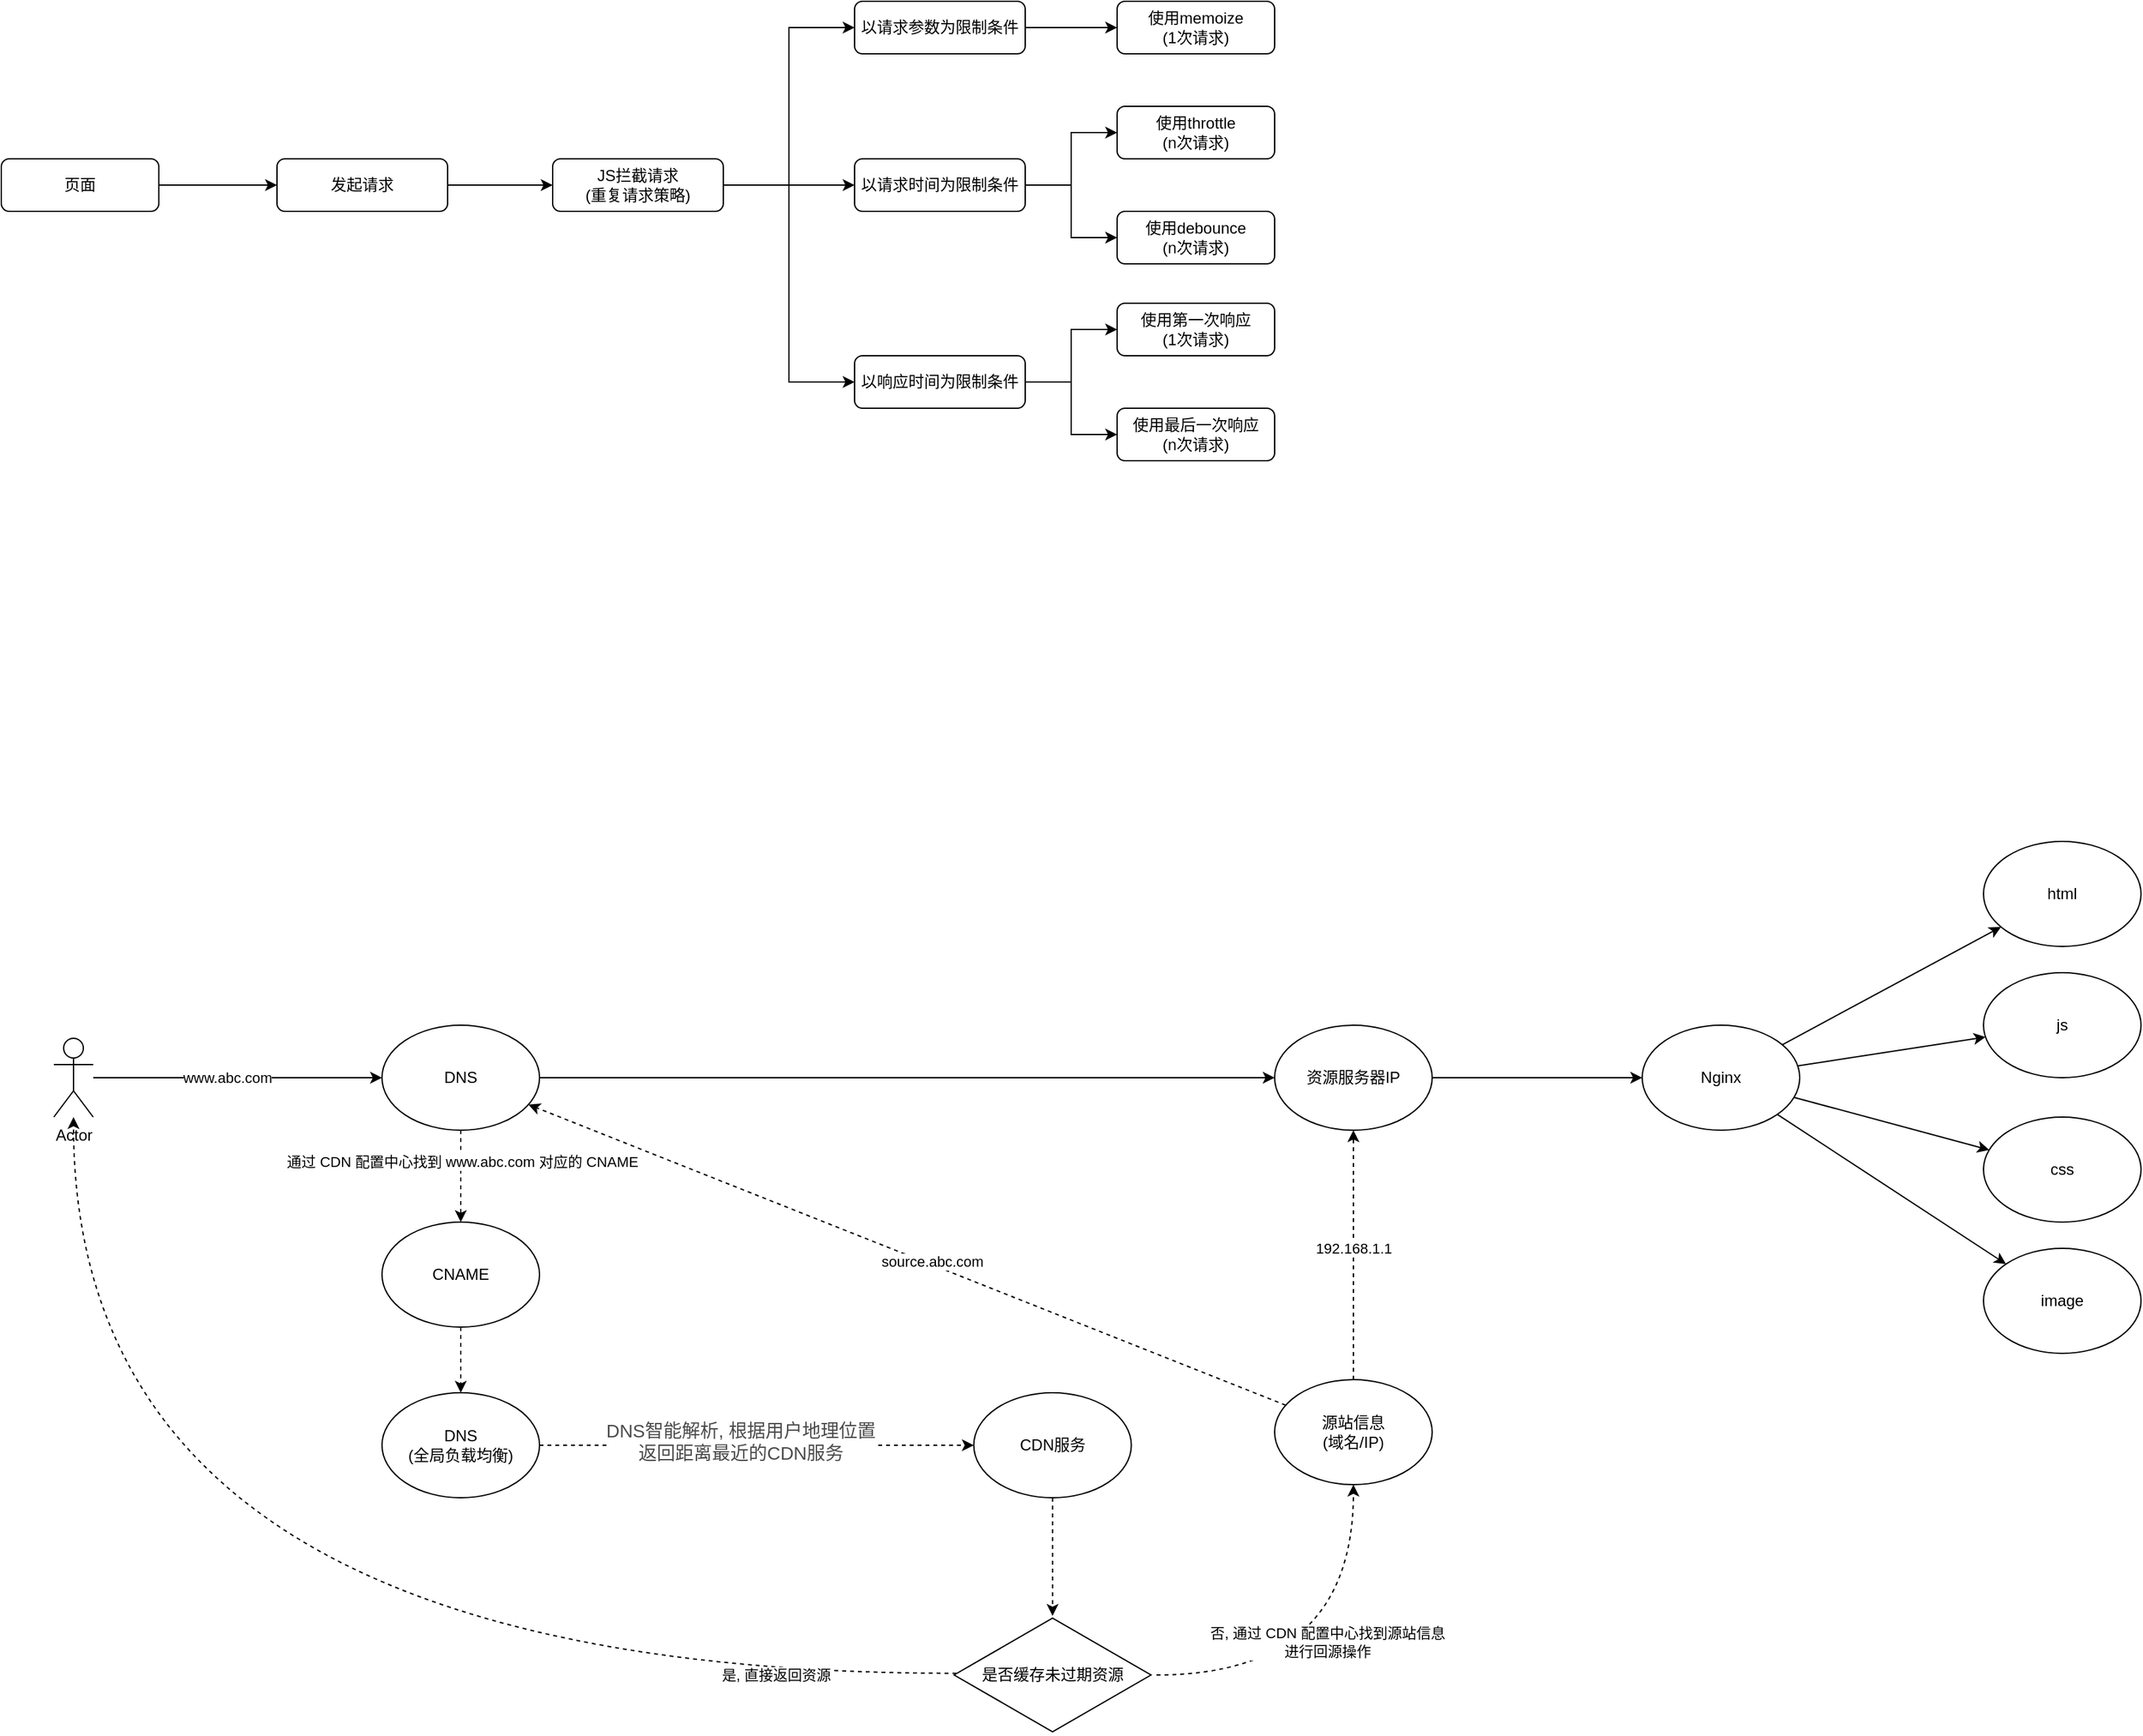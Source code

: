 <mxfile version="15.8.8" type="github">
  <diagram id="C5RBs43oDa-KdzZeNtuy" name="Page-1">
    <mxGraphModel dx="1205" dy="1702" grid="1" gridSize="10" guides="1" tooltips="1" connect="1" arrows="1" fold="1" page="1" pageScale="1" pageWidth="827" pageHeight="1169" math="0" shadow="0">
      <root>
        <mxCell id="WIyWlLk6GJQsqaUBKTNV-0" />
        <mxCell id="WIyWlLk6GJQsqaUBKTNV-1" parent="WIyWlLk6GJQsqaUBKTNV-0" />
        <mxCell id="CIkHukfEwXbe2Xlf_tDN-55" value="" style="edgeStyle=orthogonalEdgeStyle;rounded=0;orthogonalLoop=1;jettySize=auto;html=1;" parent="WIyWlLk6GJQsqaUBKTNV-1" source="WIyWlLk6GJQsqaUBKTNV-3" target="CIkHukfEwXbe2Xlf_tDN-0" edge="1">
          <mxGeometry relative="1" as="geometry">
            <mxPoint x="240" y="-140" as="targetPoint" />
          </mxGeometry>
        </mxCell>
        <mxCell id="WIyWlLk6GJQsqaUBKTNV-3" value="页面" style="rounded=1;whiteSpace=wrap;html=1;fontSize=12;glass=0;strokeWidth=1;shadow=0;" parent="WIyWlLk6GJQsqaUBKTNV-1" vertex="1">
          <mxGeometry x="40" y="-160" width="120" height="40" as="geometry" />
        </mxCell>
        <mxCell id="CIkHukfEwXbe2Xlf_tDN-3" style="edgeStyle=orthogonalEdgeStyle;rounded=0;orthogonalLoop=1;jettySize=auto;html=1;entryX=0;entryY=0.5;entryDx=0;entryDy=0;exitX=1;exitY=0.5;exitDx=0;exitDy=0;" parent="WIyWlLk6GJQsqaUBKTNV-1" source="CIkHukfEwXbe2Xlf_tDN-33" target="CIkHukfEwXbe2Xlf_tDN-2" edge="1">
          <mxGeometry relative="1" as="geometry">
            <mxPoint x="630" y="-140" as="sourcePoint" />
          </mxGeometry>
        </mxCell>
        <mxCell id="CIkHukfEwXbe2Xlf_tDN-13" style="edgeStyle=orthogonalEdgeStyle;rounded=0;orthogonalLoop=1;jettySize=auto;html=1;entryX=0;entryY=0.5;entryDx=0;entryDy=0;exitX=1;exitY=0.5;exitDx=0;exitDy=0;" parent="WIyWlLk6GJQsqaUBKTNV-1" source="CIkHukfEwXbe2Xlf_tDN-33" target="CIkHukfEwXbe2Xlf_tDN-12" edge="1">
          <mxGeometry relative="1" as="geometry">
            <mxPoint x="630" y="-140" as="sourcePoint" />
          </mxGeometry>
        </mxCell>
        <mxCell id="CIkHukfEwXbe2Xlf_tDN-20" style="edgeStyle=orthogonalEdgeStyle;rounded=0;orthogonalLoop=1;jettySize=auto;html=1;entryX=0;entryY=0.5;entryDx=0;entryDy=0;exitX=1;exitY=0.5;exitDx=0;exitDy=0;" parent="WIyWlLk6GJQsqaUBKTNV-1" source="CIkHukfEwXbe2Xlf_tDN-33" target="CIkHukfEwXbe2Xlf_tDN-19" edge="1">
          <mxGeometry relative="1" as="geometry">
            <mxPoint x="630" y="-140" as="sourcePoint" />
          </mxGeometry>
        </mxCell>
        <mxCell id="CIkHukfEwXbe2Xlf_tDN-34" value="" style="edgeStyle=orthogonalEdgeStyle;rounded=0;orthogonalLoop=1;jettySize=auto;html=1;" parent="WIyWlLk6GJQsqaUBKTNV-1" source="CIkHukfEwXbe2Xlf_tDN-0" target="CIkHukfEwXbe2Xlf_tDN-33" edge="1">
          <mxGeometry relative="1" as="geometry" />
        </mxCell>
        <mxCell id="CIkHukfEwXbe2Xlf_tDN-0" value="发起请求" style="rounded=1;whiteSpace=wrap;html=1;fontSize=12;glass=0;strokeWidth=1;shadow=0;" parent="WIyWlLk6GJQsqaUBKTNV-1" vertex="1">
          <mxGeometry x="250" y="-160" width="130" height="40" as="geometry" />
        </mxCell>
        <mxCell id="CIkHukfEwXbe2Xlf_tDN-14" style="edgeStyle=orthogonalEdgeStyle;rounded=0;orthogonalLoop=1;jettySize=auto;html=1;" parent="WIyWlLk6GJQsqaUBKTNV-1" source="CIkHukfEwXbe2Xlf_tDN-2" target="CIkHukfEwXbe2Xlf_tDN-4" edge="1">
          <mxGeometry relative="1" as="geometry" />
        </mxCell>
        <mxCell id="CIkHukfEwXbe2Xlf_tDN-16" value="" style="edgeStyle=orthogonalEdgeStyle;rounded=0;orthogonalLoop=1;jettySize=auto;html=1;" parent="WIyWlLk6GJQsqaUBKTNV-1" source="CIkHukfEwXbe2Xlf_tDN-2" target="CIkHukfEwXbe2Xlf_tDN-5" edge="1">
          <mxGeometry relative="1" as="geometry">
            <mxPoint x="900" y="10" as="targetPoint" />
          </mxGeometry>
        </mxCell>
        <mxCell id="CIkHukfEwXbe2Xlf_tDN-2" value="以响应时间为限制条件" style="rounded=1;whiteSpace=wrap;html=1;fontSize=12;glass=0;strokeWidth=1;shadow=0;" parent="WIyWlLk6GJQsqaUBKTNV-1" vertex="1">
          <mxGeometry x="690" y="-10" width="130" height="40" as="geometry" />
        </mxCell>
        <mxCell id="CIkHukfEwXbe2Xlf_tDN-4" value="使用第一次响应&lt;br&gt;(1次请求)" style="rounded=1;whiteSpace=wrap;html=1;fontSize=12;glass=0;strokeWidth=1;shadow=0;" parent="WIyWlLk6GJQsqaUBKTNV-1" vertex="1">
          <mxGeometry x="890" y="-50" width="120" height="40" as="geometry" />
        </mxCell>
        <mxCell id="CIkHukfEwXbe2Xlf_tDN-5" value="使用最后一次响应&lt;br&gt;(n次请求)" style="rounded=1;whiteSpace=wrap;html=1;fontSize=12;glass=0;strokeWidth=1;shadow=0;" parent="WIyWlLk6GJQsqaUBKTNV-1" vertex="1">
          <mxGeometry x="890" y="30" width="120" height="40" as="geometry" />
        </mxCell>
        <mxCell id="CIkHukfEwXbe2Xlf_tDN-6" value="使用throttle&lt;br&gt;(n次请求)" style="rounded=1;whiteSpace=wrap;html=1;fontSize=12;glass=0;strokeWidth=1;shadow=0;" parent="WIyWlLk6GJQsqaUBKTNV-1" vertex="1">
          <mxGeometry x="890" y="-200" width="120" height="40" as="geometry" />
        </mxCell>
        <mxCell id="CIkHukfEwXbe2Xlf_tDN-7" value="使用debounce&lt;br&gt;(n次请求)" style="rounded=1;whiteSpace=wrap;html=1;fontSize=12;glass=0;strokeWidth=1;shadow=0;" parent="WIyWlLk6GJQsqaUBKTNV-1" vertex="1">
          <mxGeometry x="890" y="-120" width="120" height="40" as="geometry" />
        </mxCell>
        <mxCell id="CIkHukfEwXbe2Xlf_tDN-17" value="" style="edgeStyle=orthogonalEdgeStyle;rounded=0;orthogonalLoop=1;jettySize=auto;html=1;" parent="WIyWlLk6GJQsqaUBKTNV-1" source="CIkHukfEwXbe2Xlf_tDN-12" target="CIkHukfEwXbe2Xlf_tDN-6" edge="1">
          <mxGeometry relative="1" as="geometry" />
        </mxCell>
        <mxCell id="CIkHukfEwXbe2Xlf_tDN-18" style="edgeStyle=orthogonalEdgeStyle;rounded=0;orthogonalLoop=1;jettySize=auto;html=1;entryX=0;entryY=0.5;entryDx=0;entryDy=0;" parent="WIyWlLk6GJQsqaUBKTNV-1" source="CIkHukfEwXbe2Xlf_tDN-12" target="CIkHukfEwXbe2Xlf_tDN-7" edge="1">
          <mxGeometry relative="1" as="geometry" />
        </mxCell>
        <mxCell id="CIkHukfEwXbe2Xlf_tDN-12" value="以请求时间为限制条件" style="rounded=1;whiteSpace=wrap;html=1;fontSize=12;glass=0;strokeWidth=1;shadow=0;" parent="WIyWlLk6GJQsqaUBKTNV-1" vertex="1">
          <mxGeometry x="690" y="-160" width="130" height="40" as="geometry" />
        </mxCell>
        <mxCell id="CIkHukfEwXbe2Xlf_tDN-22" value="" style="edgeStyle=orthogonalEdgeStyle;rounded=0;orthogonalLoop=1;jettySize=auto;html=1;" parent="WIyWlLk6GJQsqaUBKTNV-1" source="CIkHukfEwXbe2Xlf_tDN-19" target="CIkHukfEwXbe2Xlf_tDN-21" edge="1">
          <mxGeometry relative="1" as="geometry" />
        </mxCell>
        <mxCell id="CIkHukfEwXbe2Xlf_tDN-19" value="以请求参数为限制条件" style="rounded=1;whiteSpace=wrap;html=1;fontSize=12;glass=0;strokeWidth=1;shadow=0;" parent="WIyWlLk6GJQsqaUBKTNV-1" vertex="1">
          <mxGeometry x="690" y="-280" width="130" height="40" as="geometry" />
        </mxCell>
        <mxCell id="CIkHukfEwXbe2Xlf_tDN-21" value="使用memoize&lt;br&gt;(1次请求)&lt;br&gt;" style="rounded=1;whiteSpace=wrap;html=1;fontSize=12;glass=0;strokeWidth=1;shadow=0;" parent="WIyWlLk6GJQsqaUBKTNV-1" vertex="1">
          <mxGeometry x="890" y="-280" width="120" height="40" as="geometry" />
        </mxCell>
        <mxCell id="CIkHukfEwXbe2Xlf_tDN-33" value="JS拦截请求&lt;br&gt;(重复请求策略)" style="rounded=1;whiteSpace=wrap;html=1;fontSize=12;glass=0;strokeWidth=1;shadow=0;" parent="WIyWlLk6GJQsqaUBKTNV-1" vertex="1">
          <mxGeometry x="460" y="-160" width="130" height="40" as="geometry" />
        </mxCell>
        <mxCell id="tAiiJc-aSebKkIe9C8n4-62" style="edgeStyle=none;rounded=0;orthogonalLoop=1;jettySize=auto;html=1;" edge="1" parent="WIyWlLk6GJQsqaUBKTNV-1" source="tAiiJc-aSebKkIe9C8n4-1" target="tAiiJc-aSebKkIe9C8n4-49">
          <mxGeometry relative="1" as="geometry">
            <mxPoint x="1290" y="540" as="targetPoint" />
          </mxGeometry>
        </mxCell>
        <mxCell id="tAiiJc-aSebKkIe9C8n4-1" value="资源服务器IP" style="ellipse;whiteSpace=wrap;html=1;" vertex="1" parent="WIyWlLk6GJQsqaUBKTNV-1">
          <mxGeometry x="1010" y="500" width="120" height="80" as="geometry" />
        </mxCell>
        <mxCell id="tAiiJc-aSebKkIe9C8n4-42" style="edgeStyle=none;rounded=0;orthogonalLoop=1;jettySize=auto;html=1;" edge="1" parent="WIyWlLk6GJQsqaUBKTNV-1" source="tAiiJc-aSebKkIe9C8n4-10" target="tAiiJc-aSebKkIe9C8n4-1">
          <mxGeometry relative="1" as="geometry">
            <mxPoint x="558.878" y="680.872" as="targetPoint" />
          </mxGeometry>
        </mxCell>
        <mxCell id="tAiiJc-aSebKkIe9C8n4-82" style="edgeStyle=none;rounded=0;orthogonalLoop=1;jettySize=auto;html=1;dashed=1;" edge="1" parent="WIyWlLk6GJQsqaUBKTNV-1" source="tAiiJc-aSebKkIe9C8n4-94" target="tAiiJc-aSebKkIe9C8n4-84">
          <mxGeometry relative="1" as="geometry">
            <mxPoint x="560.004" y="779.664" as="sourcePoint" />
            <mxPoint x="794.457" y="714.423" as="targetPoint" />
          </mxGeometry>
        </mxCell>
        <mxCell id="tAiiJc-aSebKkIe9C8n4-83" value="&lt;span style=&quot;color: rgb(76 , 76 , 76) ; font-size: 14px ; text-align: left ; text-indent: 28px&quot;&gt;DNS智能解析, 根据用户地理位置&lt;br&gt;返回距离最近的CDN服务&lt;/span&gt;" style="edgeLabel;html=1;align=center;verticalAlign=middle;resizable=0;points=[];" vertex="1" connectable="0" parent="tAiiJc-aSebKkIe9C8n4-82">
          <mxGeometry x="-0.352" relative="1" as="geometry">
            <mxPoint x="46" y="-3" as="offset" />
          </mxGeometry>
        </mxCell>
        <mxCell id="tAiiJc-aSebKkIe9C8n4-93" style="rounded=0;orthogonalLoop=1;jettySize=auto;html=1;dashed=1;exitX=0.5;exitY=1;exitDx=0;exitDy=0;" edge="1" parent="WIyWlLk6GJQsqaUBKTNV-1" source="tAiiJc-aSebKkIe9C8n4-10" target="tAiiJc-aSebKkIe9C8n4-92">
          <mxGeometry relative="1" as="geometry" />
        </mxCell>
        <mxCell id="tAiiJc-aSebKkIe9C8n4-96" value="通过 CDN 配置中心找到 www.abc.com 对应的 CNAME" style="edgeLabel;html=1;align=center;verticalAlign=middle;resizable=0;points=[];" vertex="1" connectable="0" parent="tAiiJc-aSebKkIe9C8n4-93">
          <mxGeometry x="-0.319" y="1" relative="1" as="geometry">
            <mxPoint as="offset" />
          </mxGeometry>
        </mxCell>
        <mxCell id="tAiiJc-aSebKkIe9C8n4-10" value="DNS" style="ellipse;whiteSpace=wrap;html=1;" vertex="1" parent="WIyWlLk6GJQsqaUBKTNV-1">
          <mxGeometry x="330" y="500" width="120" height="80" as="geometry" />
        </mxCell>
        <mxCell id="tAiiJc-aSebKkIe9C8n4-14" style="edgeStyle=none;rounded=0;orthogonalLoop=1;jettySize=auto;html=1;" edge="1" parent="WIyWlLk6GJQsqaUBKTNV-1" source="tAiiJc-aSebKkIe9C8n4-13" target="tAiiJc-aSebKkIe9C8n4-10">
          <mxGeometry relative="1" as="geometry">
            <mxPoint x="280" y="720" as="targetPoint" />
          </mxGeometry>
        </mxCell>
        <mxCell id="tAiiJc-aSebKkIe9C8n4-65" value="www.abc.com" style="edgeLabel;html=1;align=center;verticalAlign=middle;resizable=0;points=[];" vertex="1" connectable="0" parent="tAiiJc-aSebKkIe9C8n4-14">
          <mxGeometry x="-0.079" y="-3" relative="1" as="geometry">
            <mxPoint y="-3" as="offset" />
          </mxGeometry>
        </mxCell>
        <mxCell id="tAiiJc-aSebKkIe9C8n4-13" value="Actor" style="shape=umlActor;verticalLabelPosition=bottom;verticalAlign=top;html=1;outlineConnect=0;" vertex="1" parent="WIyWlLk6GJQsqaUBKTNV-1">
          <mxGeometry x="80" y="510" width="30" height="60" as="geometry" />
        </mxCell>
        <mxCell id="tAiiJc-aSebKkIe9C8n4-55" style="edgeStyle=none;rounded=0;orthogonalLoop=1;jettySize=auto;html=1;" edge="1" parent="WIyWlLk6GJQsqaUBKTNV-1" source="tAiiJc-aSebKkIe9C8n4-49" target="tAiiJc-aSebKkIe9C8n4-51">
          <mxGeometry relative="1" as="geometry" />
        </mxCell>
        <mxCell id="tAiiJc-aSebKkIe9C8n4-56" style="edgeStyle=none;rounded=0;orthogonalLoop=1;jettySize=auto;html=1;" edge="1" parent="WIyWlLk6GJQsqaUBKTNV-1" source="tAiiJc-aSebKkIe9C8n4-49" target="tAiiJc-aSebKkIe9C8n4-52">
          <mxGeometry relative="1" as="geometry" />
        </mxCell>
        <mxCell id="tAiiJc-aSebKkIe9C8n4-57" style="edgeStyle=none;rounded=0;orthogonalLoop=1;jettySize=auto;html=1;" edge="1" parent="WIyWlLk6GJQsqaUBKTNV-1" source="tAiiJc-aSebKkIe9C8n4-49" target="tAiiJc-aSebKkIe9C8n4-53">
          <mxGeometry relative="1" as="geometry" />
        </mxCell>
        <mxCell id="tAiiJc-aSebKkIe9C8n4-58" style="edgeStyle=none;rounded=0;orthogonalLoop=1;jettySize=auto;html=1;" edge="1" parent="WIyWlLk6GJQsqaUBKTNV-1" source="tAiiJc-aSebKkIe9C8n4-49" target="tAiiJc-aSebKkIe9C8n4-54">
          <mxGeometry relative="1" as="geometry" />
        </mxCell>
        <mxCell id="tAiiJc-aSebKkIe9C8n4-49" value="Nginx" style="ellipse;whiteSpace=wrap;html=1;" vertex="1" parent="WIyWlLk6GJQsqaUBKTNV-1">
          <mxGeometry x="1290" y="500" width="120" height="80" as="geometry" />
        </mxCell>
        <mxCell id="tAiiJc-aSebKkIe9C8n4-51" value="html" style="ellipse;whiteSpace=wrap;html=1;" vertex="1" parent="WIyWlLk6GJQsqaUBKTNV-1">
          <mxGeometry x="1550" y="360" width="120" height="80" as="geometry" />
        </mxCell>
        <mxCell id="tAiiJc-aSebKkIe9C8n4-52" value="js" style="ellipse;whiteSpace=wrap;html=1;" vertex="1" parent="WIyWlLk6GJQsqaUBKTNV-1">
          <mxGeometry x="1550" y="460" width="120" height="80" as="geometry" />
        </mxCell>
        <mxCell id="tAiiJc-aSebKkIe9C8n4-53" value="css" style="ellipse;whiteSpace=wrap;html=1;" vertex="1" parent="WIyWlLk6GJQsqaUBKTNV-1">
          <mxGeometry x="1550" y="570" width="120" height="80" as="geometry" />
        </mxCell>
        <mxCell id="tAiiJc-aSebKkIe9C8n4-54" value="image" style="ellipse;whiteSpace=wrap;html=1;" vertex="1" parent="WIyWlLk6GJQsqaUBKTNV-1">
          <mxGeometry x="1550" y="670" width="120" height="80" as="geometry" />
        </mxCell>
        <mxCell id="tAiiJc-aSebKkIe9C8n4-75" style="edgeStyle=orthogonalEdgeStyle;rounded=0;orthogonalLoop=1;jettySize=auto;html=1;dashed=1;exitX=1.028;exitY=0.5;exitDx=0;exitDy=0;exitPerimeter=0;curved=1;" edge="1" parent="WIyWlLk6GJQsqaUBKTNV-1" source="tAiiJc-aSebKkIe9C8n4-87" target="tAiiJc-aSebKkIe9C8n4-79">
          <mxGeometry relative="1" as="geometry">
            <mxPoint x="890.82" y="746.24" as="sourcePoint" />
            <mxPoint x="1026.814" y="896.81" as="targetPoint" />
          </mxGeometry>
        </mxCell>
        <mxCell id="tAiiJc-aSebKkIe9C8n4-85" value="否, 通过 CDN 配置中心找到源站信息&lt;br&gt;进行回源操作" style="edgeLabel;html=1;align=center;verticalAlign=middle;resizable=0;points=[];" vertex="1" connectable="0" parent="tAiiJc-aSebKkIe9C8n4-75">
          <mxGeometry x="-0.236" y="-1" relative="1" as="geometry">
            <mxPoint x="17" y="-26" as="offset" />
          </mxGeometry>
        </mxCell>
        <mxCell id="tAiiJc-aSebKkIe9C8n4-76" style="edgeStyle=none;rounded=0;orthogonalLoop=1;jettySize=auto;html=1;dashed=1;" edge="1" parent="WIyWlLk6GJQsqaUBKTNV-1" source="tAiiJc-aSebKkIe9C8n4-79" target="tAiiJc-aSebKkIe9C8n4-1">
          <mxGeometry relative="1" as="geometry">
            <mxPoint x="896.655" y="890.004" as="sourcePoint" />
          </mxGeometry>
        </mxCell>
        <mxCell id="tAiiJc-aSebKkIe9C8n4-99" value="192.168.1.1" style="edgeLabel;html=1;align=center;verticalAlign=middle;resizable=0;points=[];" vertex="1" connectable="0" parent="tAiiJc-aSebKkIe9C8n4-76">
          <mxGeometry x="0.316" y="-1" relative="1" as="geometry">
            <mxPoint x="-1" y="25" as="offset" />
          </mxGeometry>
        </mxCell>
        <mxCell id="tAiiJc-aSebKkIe9C8n4-97" style="rounded=0;orthogonalLoop=1;jettySize=auto;html=1;dashed=1;" edge="1" parent="WIyWlLk6GJQsqaUBKTNV-1" source="tAiiJc-aSebKkIe9C8n4-79" target="tAiiJc-aSebKkIe9C8n4-10">
          <mxGeometry relative="1" as="geometry" />
        </mxCell>
        <mxCell id="tAiiJc-aSebKkIe9C8n4-98" value="source.abc.com" style="edgeLabel;html=1;align=center;verticalAlign=middle;resizable=0;points=[];" vertex="1" connectable="0" parent="tAiiJc-aSebKkIe9C8n4-97">
          <mxGeometry x="-0.063" y="-3" relative="1" as="geometry">
            <mxPoint as="offset" />
          </mxGeometry>
        </mxCell>
        <mxCell id="tAiiJc-aSebKkIe9C8n4-79" value="源站信息&lt;br&gt;(域名/IP)" style="ellipse;whiteSpace=wrap;html=1;align=center;" vertex="1" parent="WIyWlLk6GJQsqaUBKTNV-1">
          <mxGeometry x="1010" y="770" width="120" height="80" as="geometry" />
        </mxCell>
        <mxCell id="tAiiJc-aSebKkIe9C8n4-88" style="edgeStyle=none;rounded=0;orthogonalLoop=1;jettySize=auto;html=1;dashed=1;" edge="1" parent="WIyWlLk6GJQsqaUBKTNV-1" source="tAiiJc-aSebKkIe9C8n4-84" target="tAiiJc-aSebKkIe9C8n4-87">
          <mxGeometry relative="1" as="geometry" />
        </mxCell>
        <mxCell id="tAiiJc-aSebKkIe9C8n4-84" value="CDN服务" style="ellipse;whiteSpace=wrap;html=1;" vertex="1" parent="WIyWlLk6GJQsqaUBKTNV-1">
          <mxGeometry x="780.82" y="780" width="120" height="80" as="geometry" />
        </mxCell>
        <mxCell id="tAiiJc-aSebKkIe9C8n4-89" style="edgeStyle=orthogonalEdgeStyle;rounded=0;orthogonalLoop=1;jettySize=auto;html=1;dashed=1;curved=1;exitX=0.012;exitY=0.486;exitDx=0;exitDy=0;exitPerimeter=0;" edge="1" parent="WIyWlLk6GJQsqaUBKTNV-1" source="tAiiJc-aSebKkIe9C8n4-87" target="tAiiJc-aSebKkIe9C8n4-13">
          <mxGeometry relative="1" as="geometry">
            <Array as="points">
              <mxPoint x="95" y="994" />
            </Array>
          </mxGeometry>
        </mxCell>
        <mxCell id="tAiiJc-aSebKkIe9C8n4-91" value="是, 直接返回资源" style="edgeLabel;html=1;align=center;verticalAlign=middle;resizable=0;points=[];" vertex="1" connectable="0" parent="tAiiJc-aSebKkIe9C8n4-89">
          <mxGeometry x="-0.214" y="3" relative="1" as="geometry">
            <mxPoint x="293" y="-2" as="offset" />
          </mxGeometry>
        </mxCell>
        <mxCell id="tAiiJc-aSebKkIe9C8n4-87" value="是否缓存未过期资源&lt;br&gt;" style="html=1;whiteSpace=wrap;aspect=fixed;shape=isoRectangle;" vertex="1" parent="WIyWlLk6GJQsqaUBKTNV-1">
          <mxGeometry x="765.82" y="950" width="150" height="90" as="geometry" />
        </mxCell>
        <mxCell id="tAiiJc-aSebKkIe9C8n4-95" value="" style="edgeStyle=none;rounded=0;orthogonalLoop=1;jettySize=auto;html=1;dashed=1;" edge="1" parent="WIyWlLk6GJQsqaUBKTNV-1" source="tAiiJc-aSebKkIe9C8n4-92" target="tAiiJc-aSebKkIe9C8n4-94">
          <mxGeometry relative="1" as="geometry" />
        </mxCell>
        <mxCell id="tAiiJc-aSebKkIe9C8n4-92" value="CNAME" style="ellipse;whiteSpace=wrap;html=1;" vertex="1" parent="WIyWlLk6GJQsqaUBKTNV-1">
          <mxGeometry x="330" y="650" width="120" height="80" as="geometry" />
        </mxCell>
        <mxCell id="tAiiJc-aSebKkIe9C8n4-94" value="DNS&lt;br&gt;(全局负载均衡)" style="ellipse;whiteSpace=wrap;html=1;" vertex="1" parent="WIyWlLk6GJQsqaUBKTNV-1">
          <mxGeometry x="330" y="780" width="120" height="80" as="geometry" />
        </mxCell>
      </root>
    </mxGraphModel>
  </diagram>
</mxfile>
